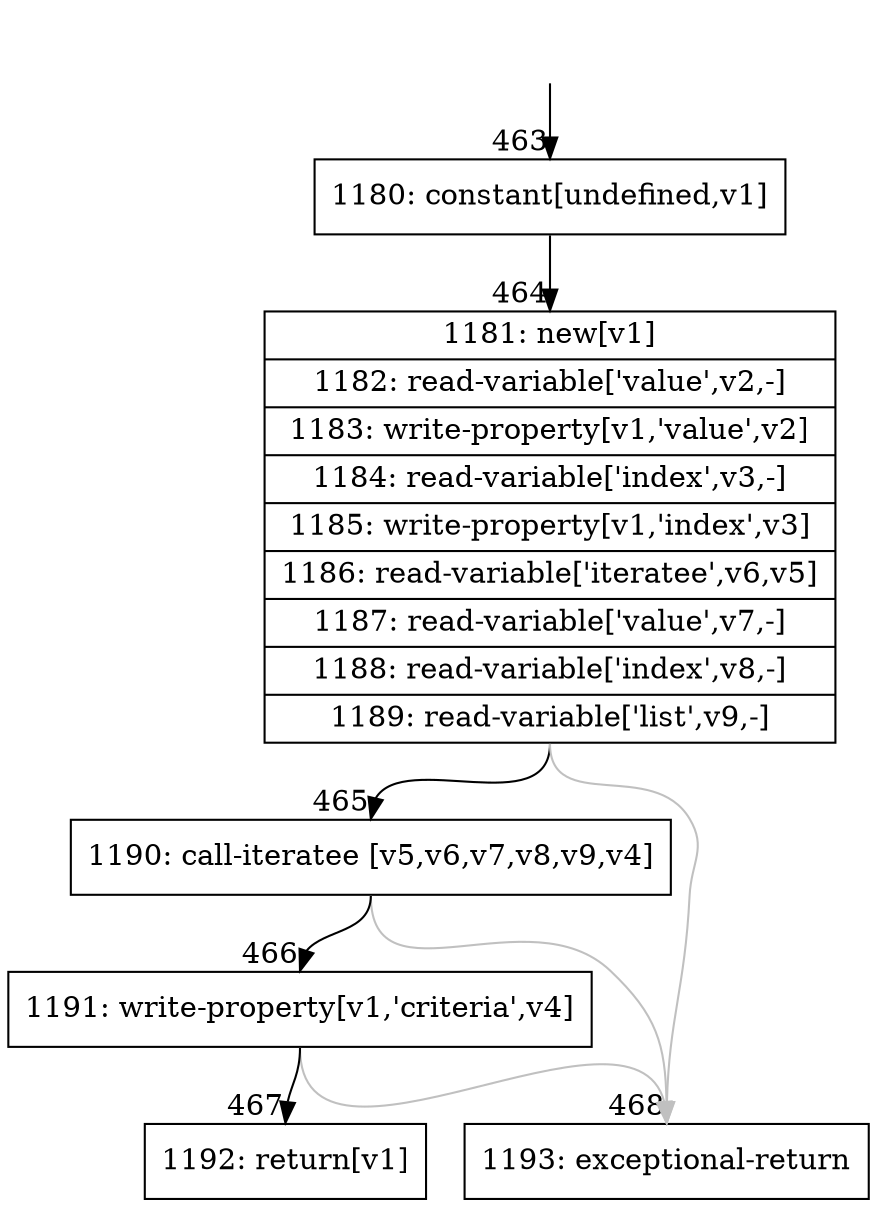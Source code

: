 digraph {
rankdir="TD"
BB_entry42[shape=none,label=""];
BB_entry42 -> BB463 [tailport=s, headport=n, headlabel="    463"]
BB463 [shape=record label="{1180: constant[undefined,v1]}" ] 
BB463 -> BB464 [tailport=s, headport=n, headlabel="      464"]
BB464 [shape=record label="{1181: new[v1]|1182: read-variable['value',v2,-]|1183: write-property[v1,'value',v2]|1184: read-variable['index',v3,-]|1185: write-property[v1,'index',v3]|1186: read-variable['iteratee',v6,v5]|1187: read-variable['value',v7,-]|1188: read-variable['index',v8,-]|1189: read-variable['list',v9,-]}" ] 
BB464 -> BB465 [tailport=s, headport=n, headlabel="      465"]
BB464 -> BB468 [tailport=s, headport=n, color=gray, headlabel="      468"]
BB465 [shape=record label="{1190: call-iteratee [v5,v6,v7,v8,v9,v4]}" ] 
BB465 -> BB466 [tailport=s, headport=n, headlabel="      466"]
BB465 -> BB468 [tailport=s, headport=n, color=gray]
BB466 [shape=record label="{1191: write-property[v1,'criteria',v4]}" ] 
BB466 -> BB467 [tailport=s, headport=n, headlabel="      467"]
BB466 -> BB468 [tailport=s, headport=n, color=gray]
BB467 [shape=record label="{1192: return[v1]}" ] 
BB468 [shape=record label="{1193: exceptional-return}" ] 
//#$~ 380
}
